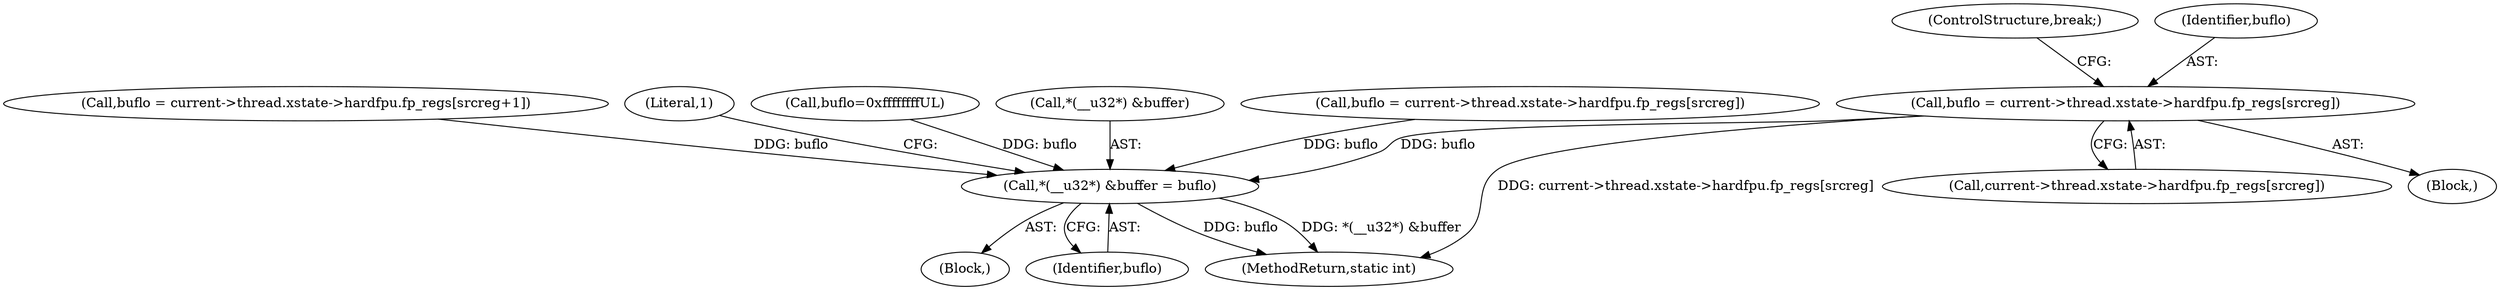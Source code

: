 digraph "0_linux_a8b0ca17b80e92faab46ee7179ba9e99ccb61233_25@API" {
"1000190" [label="(Call,buflo = current->thread.xstate->hardfpu.fp_regs[srcreg])"];
"1000277" [label="(Call,*(__u32*) &buffer = buflo)"];
"1000251" [label="(Call,buflo = current->thread.xstate->hardfpu.fp_regs[srcreg+1])"];
"1000322" [label="(MethodReturn,static int)"];
"1000277" [label="(Call,*(__u32*) &buffer = buflo)"];
"1000287" [label="(Literal,1)"];
"1000145" [label="(Block,)"];
"1000203" [label="(ControlStructure,break;)"];
"1000148" [label="(Call,buflo=0xffffffffUL)"];
"1000192" [label="(Call,current->thread.xstate->hardfpu.fp_regs[srcreg])"];
"1000278" [label="(Call,*(__u32*) &buffer)"];
"1000191" [label="(Identifier,buflo)"];
"1000190" [label="(Call,buflo = current->thread.xstate->hardfpu.fp_regs[srcreg])"];
"1000188" [label="(Block,)"];
"1000283" [label="(Identifier,buflo)"];
"1000208" [label="(Call,buflo = current->thread.xstate->hardfpu.fp_regs[srcreg])"];
"1000190" -> "1000188"  [label="AST: "];
"1000190" -> "1000192"  [label="CFG: "];
"1000191" -> "1000190"  [label="AST: "];
"1000192" -> "1000190"  [label="AST: "];
"1000203" -> "1000190"  [label="CFG: "];
"1000190" -> "1000322"  [label="DDG: current->thread.xstate->hardfpu.fp_regs[srcreg]"];
"1000190" -> "1000277"  [label="DDG: buflo"];
"1000277" -> "1000145"  [label="AST: "];
"1000277" -> "1000283"  [label="CFG: "];
"1000278" -> "1000277"  [label="AST: "];
"1000283" -> "1000277"  [label="AST: "];
"1000287" -> "1000277"  [label="CFG: "];
"1000277" -> "1000322"  [label="DDG: *(__u32*) &buffer"];
"1000277" -> "1000322"  [label="DDG: buflo"];
"1000208" -> "1000277"  [label="DDG: buflo"];
"1000251" -> "1000277"  [label="DDG: buflo"];
"1000148" -> "1000277"  [label="DDG: buflo"];
}
